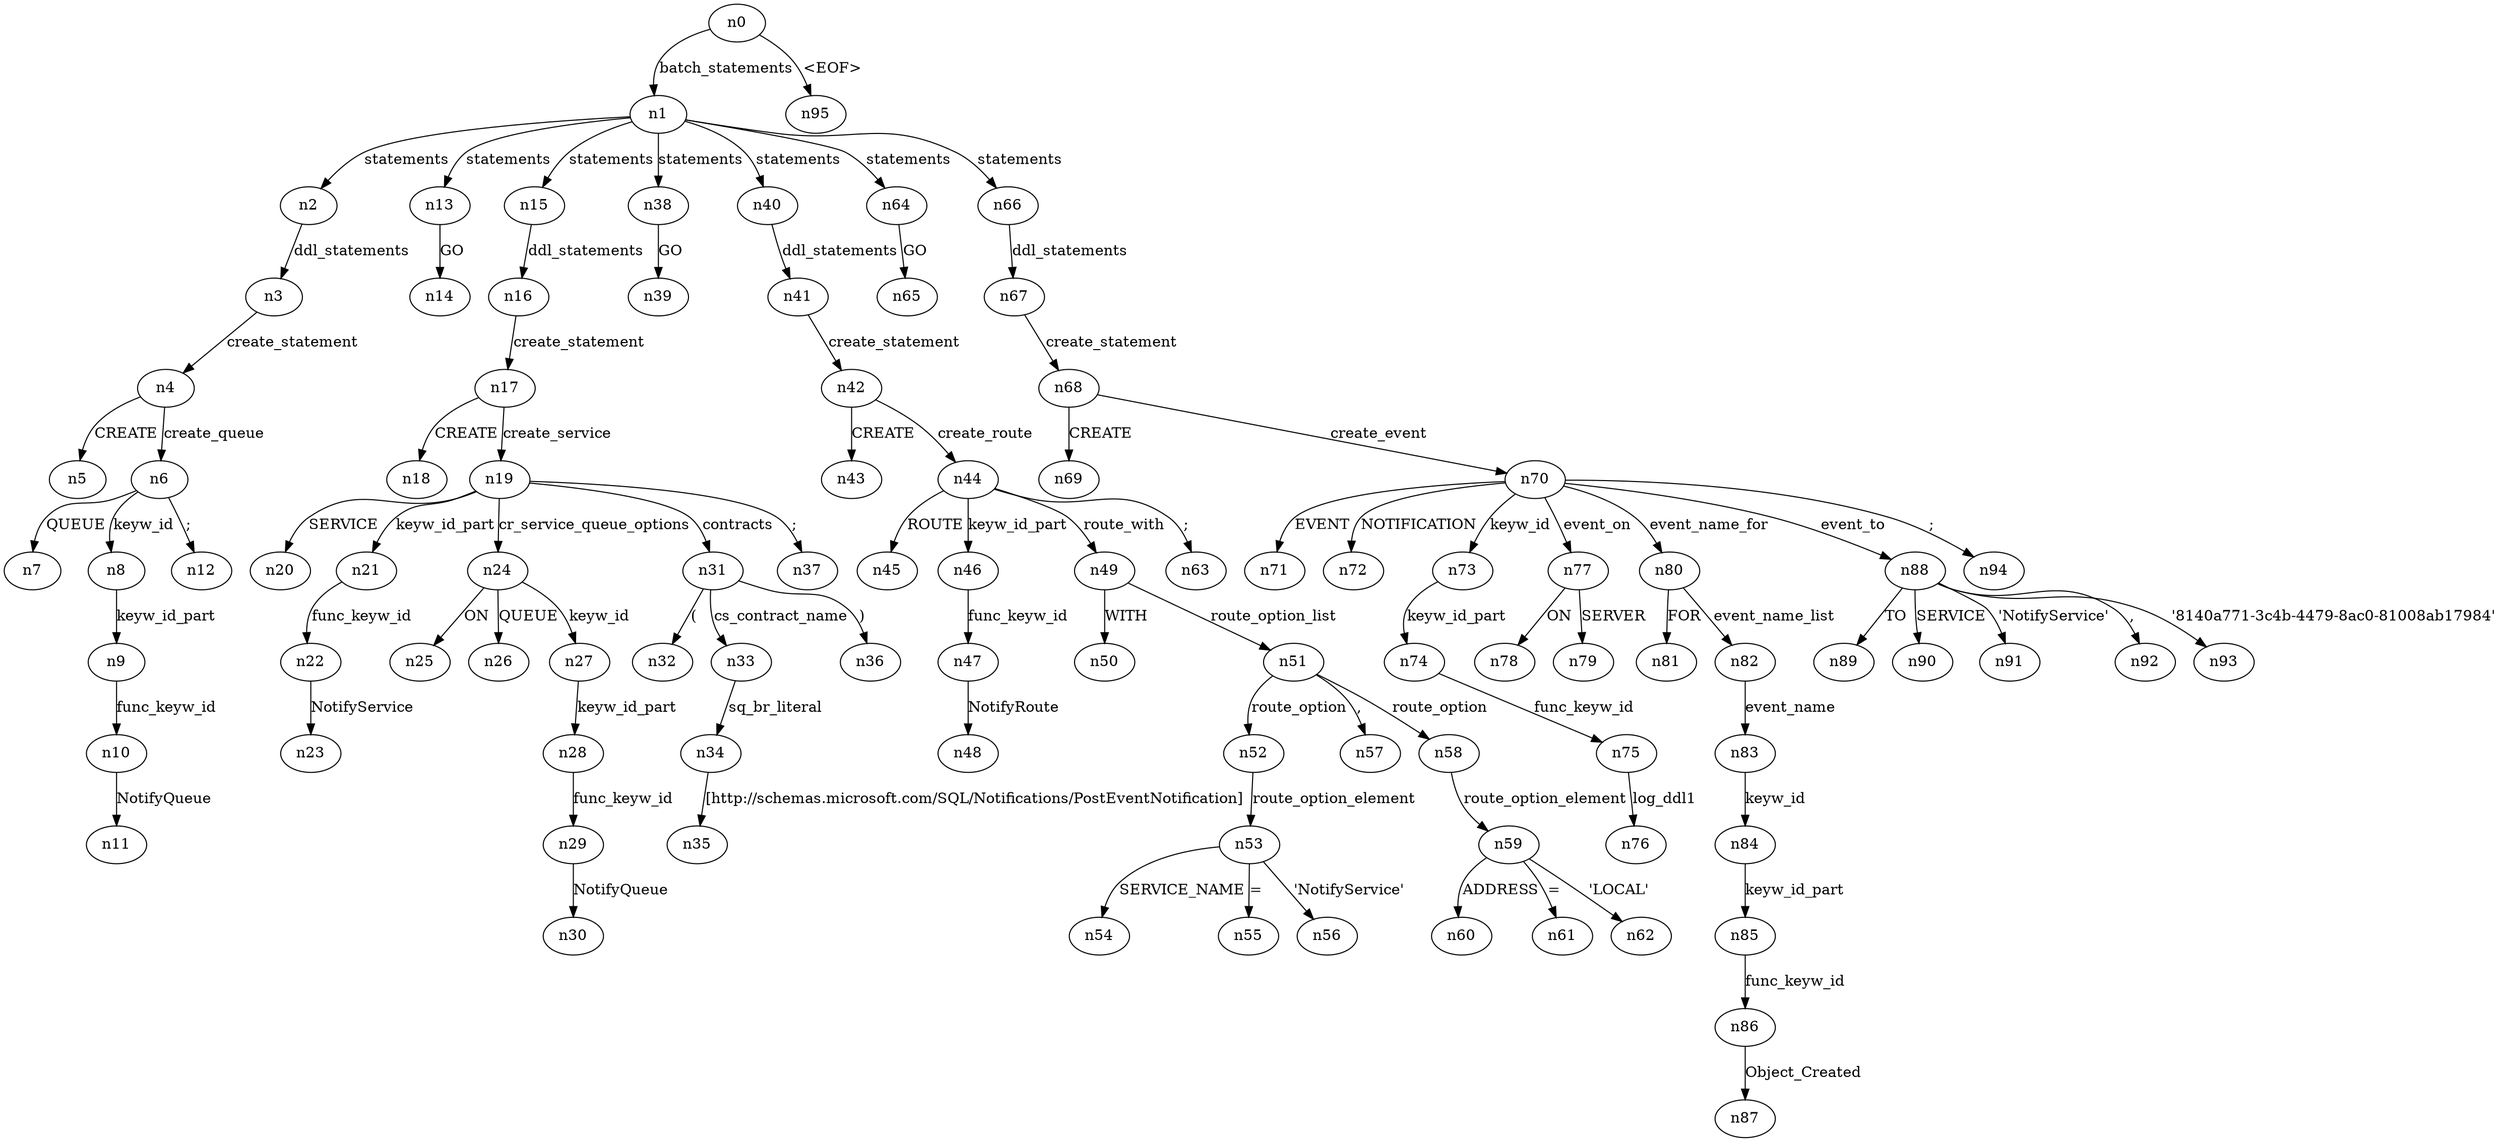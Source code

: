 digraph ParseTree {
  n0 -> n1 [label="batch_statements"];
  n1 -> n2 [label="statements"];
  n2 -> n3 [label="ddl_statements"];
  n3 -> n4 [label="create_statement"];
  n4 -> n5 [label="CREATE"];
  n4 -> n6 [label="create_queue"];
  n6 -> n7 [label="QUEUE"];
  n6 -> n8 [label="keyw_id"];
  n8 -> n9 [label="keyw_id_part"];
  n9 -> n10 [label="func_keyw_id"];
  n10 -> n11 [label="NotifyQueue"];
  n6 -> n12 [label=";"];
  n1 -> n13 [label="statements"];
  n13 -> n14 [label="GO"];
  n1 -> n15 [label="statements"];
  n15 -> n16 [label="ddl_statements"];
  n16 -> n17 [label="create_statement"];
  n17 -> n18 [label="CREATE"];
  n17 -> n19 [label="create_service"];
  n19 -> n20 [label="SERVICE"];
  n19 -> n21 [label="keyw_id_part"];
  n21 -> n22 [label="func_keyw_id"];
  n22 -> n23 [label="NotifyService"];
  n19 -> n24 [label="cr_service_queue_options"];
  n24 -> n25 [label="ON"];
  n24 -> n26 [label="QUEUE"];
  n24 -> n27 [label="keyw_id"];
  n27 -> n28 [label="keyw_id_part"];
  n28 -> n29 [label="func_keyw_id"];
  n29 -> n30 [label="NotifyQueue"];
  n19 -> n31 [label="contracts"];
  n31 -> n32 [label="("];
  n31 -> n33 [label="cs_contract_name"];
  n33 -> n34 [label="sq_br_literal"];
  n34 -> n35 [label="[http://schemas.microsoft.com/SQL/Notifications/PostEventNotification]"];
  n31 -> n36 [label=")"];
  n19 -> n37 [label=";"];
  n1 -> n38 [label="statements"];
  n38 -> n39 [label="GO"];
  n1 -> n40 [label="statements"];
  n40 -> n41 [label="ddl_statements"];
  n41 -> n42 [label="create_statement"];
  n42 -> n43 [label="CREATE"];
  n42 -> n44 [label="create_route"];
  n44 -> n45 [label="ROUTE"];
  n44 -> n46 [label="keyw_id_part"];
  n46 -> n47 [label="func_keyw_id"];
  n47 -> n48 [label="NotifyRoute"];
  n44 -> n49 [label="route_with"];
  n49 -> n50 [label="WITH"];
  n49 -> n51 [label="route_option_list"];
  n51 -> n52 [label="route_option"];
  n52 -> n53 [label="route_option_element"];
  n53 -> n54 [label="SERVICE_NAME"];
  n53 -> n55 [label="="];
  n53 -> n56 [label="'NotifyService'"];
  n51 -> n57 [label=","];
  n51 -> n58 [label="route_option"];
  n58 -> n59 [label="route_option_element"];
  n59 -> n60 [label="ADDRESS"];
  n59 -> n61 [label="="];
  n59 -> n62 [label="'LOCAL'"];
  n44 -> n63 [label=";"];
  n1 -> n64 [label="statements"];
  n64 -> n65 [label="GO"];
  n1 -> n66 [label="statements"];
  n66 -> n67 [label="ddl_statements"];
  n67 -> n68 [label="create_statement"];
  n68 -> n69 [label="CREATE"];
  n68 -> n70 [label="create_event"];
  n70 -> n71 [label="EVENT"];
  n70 -> n72 [label="NOTIFICATION"];
  n70 -> n73 [label="keyw_id"];
  n73 -> n74 [label="keyw_id_part"];
  n74 -> n75 [label="func_keyw_id"];
  n75 -> n76 [label="log_ddl1"];
  n70 -> n77 [label="event_on"];
  n77 -> n78 [label="ON"];
  n77 -> n79 [label="SERVER"];
  n70 -> n80 [label="event_name_for"];
  n80 -> n81 [label="FOR"];
  n80 -> n82 [label="event_name_list"];
  n82 -> n83 [label="event_name"];
  n83 -> n84 [label="keyw_id"];
  n84 -> n85 [label="keyw_id_part"];
  n85 -> n86 [label="func_keyw_id"];
  n86 -> n87 [label="Object_Created"];
  n70 -> n88 [label="event_to"];
  n88 -> n89 [label="TO"];
  n88 -> n90 [label="SERVICE"];
  n88 -> n91 [label="'NotifyService'"];
  n88 -> n92 [label=","];
  n88 -> n93 [label="'8140a771-3c4b-4479-8ac0-81008ab17984'"];
  n70 -> n94 [label=";"];
  n0 -> n95 [label="<EOF>"];
}